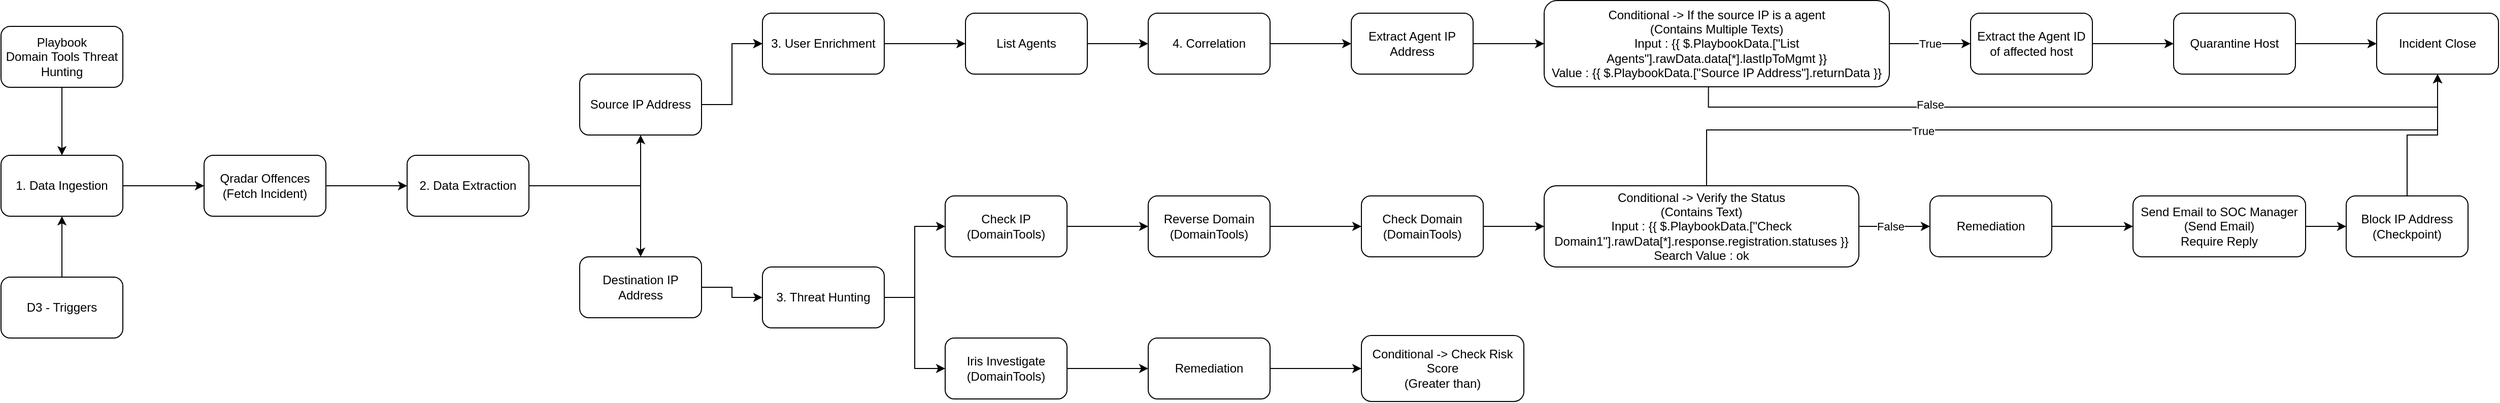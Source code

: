 <mxfile version="22.0.0" type="github">
  <diagram name="Page-1" id="wvW3ehxdYdoYtSaxa3fH">
    <mxGraphModel dx="1247" dy="687" grid="1" gridSize="10" guides="1" tooltips="1" connect="1" arrows="1" fold="1" page="1" pageScale="1" pageWidth="850" pageHeight="1100" math="0" shadow="0">
      <root>
        <mxCell id="0" />
        <mxCell id="1" parent="0" />
        <mxCell id="StfwGNy7qWY20ujgkw8x-3" value="" style="edgeStyle=orthogonalEdgeStyle;rounded=0;orthogonalLoop=1;jettySize=auto;html=1;" parent="1" source="StfwGNy7qWY20ujgkw8x-1" target="StfwGNy7qWY20ujgkw8x-2" edge="1">
          <mxGeometry relative="1" as="geometry" />
        </mxCell>
        <mxCell id="StfwGNy7qWY20ujgkw8x-1" value="1. Data Ingestion" style="rounded=1;whiteSpace=wrap;html=1;" parent="1" vertex="1">
          <mxGeometry x="40" y="190" width="120" height="60" as="geometry" />
        </mxCell>
        <mxCell id="StfwGNy7qWY20ujgkw8x-5" value="" style="edgeStyle=orthogonalEdgeStyle;rounded=0;orthogonalLoop=1;jettySize=auto;html=1;" parent="1" source="StfwGNy7qWY20ujgkw8x-2" target="StfwGNy7qWY20ujgkw8x-4" edge="1">
          <mxGeometry relative="1" as="geometry" />
        </mxCell>
        <mxCell id="StfwGNy7qWY20ujgkw8x-2" value="Qradar Offences&lt;br&gt;(Fetch Incident)" style="whiteSpace=wrap;html=1;rounded=1;" parent="1" vertex="1">
          <mxGeometry x="240" y="190" width="120" height="60" as="geometry" />
        </mxCell>
        <mxCell id="StfwGNy7qWY20ujgkw8x-7" value="" style="edgeStyle=orthogonalEdgeStyle;rounded=0;orthogonalLoop=1;jettySize=auto;html=1;" parent="1" source="StfwGNy7qWY20ujgkw8x-4" target="StfwGNy7qWY20ujgkw8x-6" edge="1">
          <mxGeometry relative="1" as="geometry" />
        </mxCell>
        <mxCell id="StfwGNy7qWY20ujgkw8x-9" value="" style="edgeStyle=orthogonalEdgeStyle;rounded=0;orthogonalLoop=1;jettySize=auto;html=1;" parent="1" source="StfwGNy7qWY20ujgkw8x-4" target="StfwGNy7qWY20ujgkw8x-8" edge="1">
          <mxGeometry relative="1" as="geometry" />
        </mxCell>
        <mxCell id="StfwGNy7qWY20ujgkw8x-4" value="2. Data Extraction" style="whiteSpace=wrap;html=1;rounded=1;" parent="1" vertex="1">
          <mxGeometry x="440" y="190" width="120" height="60" as="geometry" />
        </mxCell>
        <mxCell id="QZf3iz8cE-q2q2WU4exR-6" value="" style="edgeStyle=orthogonalEdgeStyle;rounded=0;orthogonalLoop=1;jettySize=auto;html=1;" edge="1" parent="1" source="StfwGNy7qWY20ujgkw8x-6" target="QZf3iz8cE-q2q2WU4exR-5">
          <mxGeometry relative="1" as="geometry" />
        </mxCell>
        <mxCell id="StfwGNy7qWY20ujgkw8x-6" value="Destination IP Address" style="whiteSpace=wrap;html=1;rounded=1;" parent="1" vertex="1">
          <mxGeometry x="610" y="290" width="120" height="60" as="geometry" />
        </mxCell>
        <mxCell id="StfwGNy7qWY20ujgkw8x-11" value="" style="edgeStyle=orthogonalEdgeStyle;rounded=0;orthogonalLoop=1;jettySize=auto;html=1;" parent="1" source="StfwGNy7qWY20ujgkw8x-8" target="StfwGNy7qWY20ujgkw8x-10" edge="1">
          <mxGeometry relative="1" as="geometry" />
        </mxCell>
        <mxCell id="StfwGNy7qWY20ujgkw8x-12" value="" style="edgeStyle=orthogonalEdgeStyle;rounded=0;orthogonalLoop=1;jettySize=auto;html=1;" parent="1" source="StfwGNy7qWY20ujgkw8x-8" target="StfwGNy7qWY20ujgkw8x-10" edge="1">
          <mxGeometry relative="1" as="geometry" />
        </mxCell>
        <mxCell id="StfwGNy7qWY20ujgkw8x-8" value="Source IP Address" style="whiteSpace=wrap;html=1;rounded=1;" parent="1" vertex="1">
          <mxGeometry x="610" y="110" width="120" height="60" as="geometry" />
        </mxCell>
        <mxCell id="StfwGNy7qWY20ujgkw8x-14" value="" style="edgeStyle=orthogonalEdgeStyle;rounded=0;orthogonalLoop=1;jettySize=auto;html=1;" parent="1" source="StfwGNy7qWY20ujgkw8x-10" target="StfwGNy7qWY20ujgkw8x-13" edge="1">
          <mxGeometry relative="1" as="geometry" />
        </mxCell>
        <mxCell id="StfwGNy7qWY20ujgkw8x-10" value="3. User Enrichment" style="whiteSpace=wrap;html=1;rounded=1;" parent="1" vertex="1">
          <mxGeometry x="790" y="50" width="120" height="60" as="geometry" />
        </mxCell>
        <mxCell id="StfwGNy7qWY20ujgkw8x-16" value="" style="edgeStyle=orthogonalEdgeStyle;rounded=0;orthogonalLoop=1;jettySize=auto;html=1;" parent="1" source="StfwGNy7qWY20ujgkw8x-13" target="StfwGNy7qWY20ujgkw8x-15" edge="1">
          <mxGeometry relative="1" as="geometry" />
        </mxCell>
        <mxCell id="StfwGNy7qWY20ujgkw8x-13" value="List Agents" style="whiteSpace=wrap;html=1;rounded=1;" parent="1" vertex="1">
          <mxGeometry x="990" y="50" width="120" height="60" as="geometry" />
        </mxCell>
        <mxCell id="StfwGNy7qWY20ujgkw8x-18" value="" style="edgeStyle=orthogonalEdgeStyle;rounded=0;orthogonalLoop=1;jettySize=auto;html=1;" parent="1" source="StfwGNy7qWY20ujgkw8x-15" target="StfwGNy7qWY20ujgkw8x-17" edge="1">
          <mxGeometry relative="1" as="geometry" />
        </mxCell>
        <mxCell id="StfwGNy7qWY20ujgkw8x-15" value="4. Correlation" style="whiteSpace=wrap;html=1;rounded=1;" parent="1" vertex="1">
          <mxGeometry x="1170" y="50" width="120" height="60" as="geometry" />
        </mxCell>
        <mxCell id="StfwGNy7qWY20ujgkw8x-20" value="" style="edgeStyle=orthogonalEdgeStyle;rounded=0;orthogonalLoop=1;jettySize=auto;html=1;" parent="1" source="StfwGNy7qWY20ujgkw8x-17" target="StfwGNy7qWY20ujgkw8x-19" edge="1">
          <mxGeometry relative="1" as="geometry" />
        </mxCell>
        <mxCell id="StfwGNy7qWY20ujgkw8x-17" value="Extract Agent IP Address" style="whiteSpace=wrap;html=1;rounded=1;" parent="1" vertex="1">
          <mxGeometry x="1370" y="50" width="120" height="60" as="geometry" />
        </mxCell>
        <mxCell id="StfwGNy7qWY20ujgkw8x-22" value="" style="edgeStyle=orthogonalEdgeStyle;rounded=0;orthogonalLoop=1;jettySize=auto;html=1;" parent="1" source="StfwGNy7qWY20ujgkw8x-19" target="StfwGNy7qWY20ujgkw8x-21" edge="1">
          <mxGeometry relative="1" as="geometry" />
        </mxCell>
        <mxCell id="QZf3iz8cE-q2q2WU4exR-28" value="True" style="edgeLabel;html=1;align=center;verticalAlign=middle;resizable=0;points=[];" vertex="1" connectable="0" parent="StfwGNy7qWY20ujgkw8x-22">
          <mxGeometry x="0.4" relative="1" as="geometry">
            <mxPoint x="-16" as="offset" />
          </mxGeometry>
        </mxCell>
        <mxCell id="QZf3iz8cE-q2q2WU4exR-29" style="edgeStyle=orthogonalEdgeStyle;rounded=0;orthogonalLoop=1;jettySize=auto;html=1;entryX=0.5;entryY=1;entryDx=0;entryDy=0;exitX=0.476;exitY=1.006;exitDx=0;exitDy=0;exitPerimeter=0;" edge="1" parent="1" source="StfwGNy7qWY20ujgkw8x-19" target="StfwGNy7qWY20ujgkw8x-25">
          <mxGeometry relative="1" as="geometry">
            <mxPoint x="1820" y="170" as="sourcePoint" />
            <mxPoint x="2360" y="200" as="targetPoint" />
          </mxGeometry>
        </mxCell>
        <mxCell id="QZf3iz8cE-q2q2WU4exR-30" value="False" style="edgeLabel;html=1;align=center;verticalAlign=middle;resizable=0;points=[];" vertex="1" connectable="0" parent="QZf3iz8cE-q2q2WU4exR-29">
          <mxGeometry x="-0.339" relative="1" as="geometry">
            <mxPoint x="-17" y="-3" as="offset" />
          </mxGeometry>
        </mxCell>
        <mxCell id="StfwGNy7qWY20ujgkw8x-19" value="Conditional -&amp;gt; If the source IP is a agent&lt;br&gt;(Contains Multiple Texts)&lt;br&gt;Input :&amp;nbsp;{{ $.PlaybookData.[&quot;List Agents&quot;].rawData.data[*].lastIpToMgmt }}&lt;br&gt;Value : {{ $.PlaybookData.[&quot;Source IP Address&quot;].returnData }}" style="whiteSpace=wrap;html=1;rounded=1;" parent="1" vertex="1">
          <mxGeometry x="1560" y="37.5" width="340" height="85" as="geometry" />
        </mxCell>
        <mxCell id="StfwGNy7qWY20ujgkw8x-24" value="" style="edgeStyle=orthogonalEdgeStyle;rounded=0;orthogonalLoop=1;jettySize=auto;html=1;" parent="1" source="StfwGNy7qWY20ujgkw8x-21" target="StfwGNy7qWY20ujgkw8x-23" edge="1">
          <mxGeometry relative="1" as="geometry" />
        </mxCell>
        <mxCell id="StfwGNy7qWY20ujgkw8x-21" value="Extract the Agent ID of affected host" style="whiteSpace=wrap;html=1;rounded=1;" parent="1" vertex="1">
          <mxGeometry x="1980" y="50" width="120" height="60" as="geometry" />
        </mxCell>
        <mxCell id="StfwGNy7qWY20ujgkw8x-26" value="" style="edgeStyle=orthogonalEdgeStyle;rounded=0;orthogonalLoop=1;jettySize=auto;html=1;" parent="1" source="StfwGNy7qWY20ujgkw8x-23" target="StfwGNy7qWY20ujgkw8x-25" edge="1">
          <mxGeometry relative="1" as="geometry" />
        </mxCell>
        <mxCell id="StfwGNy7qWY20ujgkw8x-23" value="Quarantine Host" style="whiteSpace=wrap;html=1;rounded=1;" parent="1" vertex="1">
          <mxGeometry x="2180" y="50" width="120" height="60" as="geometry" />
        </mxCell>
        <mxCell id="StfwGNy7qWY20ujgkw8x-25" value="Incident Close" style="whiteSpace=wrap;html=1;rounded=1;" parent="1" vertex="1">
          <mxGeometry x="2380" y="50" width="120" height="60" as="geometry" />
        </mxCell>
        <mxCell id="QZf3iz8cE-q2q2WU4exR-2" value="" style="edgeStyle=orthogonalEdgeStyle;rounded=0;orthogonalLoop=1;jettySize=auto;html=1;" edge="1" parent="1" source="QZf3iz8cE-q2q2WU4exR-1" target="StfwGNy7qWY20ujgkw8x-1">
          <mxGeometry relative="1" as="geometry" />
        </mxCell>
        <mxCell id="QZf3iz8cE-q2q2WU4exR-1" value="Playbook&lt;br&gt;Domain Tools Threat Hunting" style="rounded=1;whiteSpace=wrap;html=1;" vertex="1" parent="1">
          <mxGeometry x="40" y="63" width="120" height="60" as="geometry" />
        </mxCell>
        <mxCell id="QZf3iz8cE-q2q2WU4exR-4" value="" style="edgeStyle=orthogonalEdgeStyle;rounded=0;orthogonalLoop=1;jettySize=auto;html=1;" edge="1" parent="1" source="QZf3iz8cE-q2q2WU4exR-3" target="StfwGNy7qWY20ujgkw8x-1">
          <mxGeometry relative="1" as="geometry" />
        </mxCell>
        <mxCell id="QZf3iz8cE-q2q2WU4exR-3" value="D3 - Triggers" style="rounded=1;whiteSpace=wrap;html=1;" vertex="1" parent="1">
          <mxGeometry x="40" y="310" width="120" height="60" as="geometry" />
        </mxCell>
        <mxCell id="QZf3iz8cE-q2q2WU4exR-12" style="edgeStyle=orthogonalEdgeStyle;rounded=0;orthogonalLoop=1;jettySize=auto;html=1;entryX=0;entryY=0.5;entryDx=0;entryDy=0;" edge="1" parent="1" source="QZf3iz8cE-q2q2WU4exR-5" target="QZf3iz8cE-q2q2WU4exR-14">
          <mxGeometry relative="1" as="geometry">
            <mxPoint x="970" y="365" as="targetPoint" />
          </mxGeometry>
        </mxCell>
        <mxCell id="QZf3iz8cE-q2q2WU4exR-15" style="edgeStyle=orthogonalEdgeStyle;rounded=0;orthogonalLoop=1;jettySize=auto;html=1;entryX=0;entryY=0.5;entryDx=0;entryDy=0;" edge="1" parent="1" source="QZf3iz8cE-q2q2WU4exR-5" target="QZf3iz8cE-q2q2WU4exR-7">
          <mxGeometry relative="1" as="geometry" />
        </mxCell>
        <mxCell id="QZf3iz8cE-q2q2WU4exR-5" value="3. Threat Hunting" style="whiteSpace=wrap;html=1;rounded=1;" vertex="1" parent="1">
          <mxGeometry x="790" y="300" width="120" height="60" as="geometry" />
        </mxCell>
        <mxCell id="QZf3iz8cE-q2q2WU4exR-21" value="" style="edgeStyle=orthogonalEdgeStyle;rounded=0;orthogonalLoop=1;jettySize=auto;html=1;" edge="1" parent="1" source="QZf3iz8cE-q2q2WU4exR-7" target="QZf3iz8cE-q2q2WU4exR-20">
          <mxGeometry relative="1" as="geometry" />
        </mxCell>
        <mxCell id="QZf3iz8cE-q2q2WU4exR-7" value="Check IP&lt;br&gt;(DomainTools)" style="whiteSpace=wrap;html=1;rounded=1;" vertex="1" parent="1">
          <mxGeometry x="970" y="230" width="120" height="60" as="geometry" />
        </mxCell>
        <mxCell id="QZf3iz8cE-q2q2WU4exR-17" value="" style="edgeStyle=orthogonalEdgeStyle;rounded=0;orthogonalLoop=1;jettySize=auto;html=1;" edge="1" parent="1" source="QZf3iz8cE-q2q2WU4exR-14" target="QZf3iz8cE-q2q2WU4exR-16">
          <mxGeometry relative="1" as="geometry" />
        </mxCell>
        <mxCell id="QZf3iz8cE-q2q2WU4exR-14" value="Iris Investigate&lt;br&gt;(DomainTools)" style="rounded=1;whiteSpace=wrap;html=1;" vertex="1" parent="1">
          <mxGeometry x="970" y="370" width="120" height="60" as="geometry" />
        </mxCell>
        <mxCell id="QZf3iz8cE-q2q2WU4exR-19" value="" style="edgeStyle=orthogonalEdgeStyle;rounded=0;orthogonalLoop=1;jettySize=auto;html=1;" edge="1" parent="1" source="QZf3iz8cE-q2q2WU4exR-16" target="QZf3iz8cE-q2q2WU4exR-18">
          <mxGeometry relative="1" as="geometry" />
        </mxCell>
        <mxCell id="QZf3iz8cE-q2q2WU4exR-16" value="Remediation" style="whiteSpace=wrap;html=1;rounded=1;" vertex="1" parent="1">
          <mxGeometry x="1170" y="370" width="120" height="60" as="geometry" />
        </mxCell>
        <mxCell id="QZf3iz8cE-q2q2WU4exR-18" value="Conditional -&amp;gt; Check Risk Score&lt;br style=&quot;border-color: var(--border-color);&quot;&gt;(Greater than)&lt;br style=&quot;border-color: var(--border-color);&quot;&gt;" style="whiteSpace=wrap;html=1;rounded=1;" vertex="1" parent="1">
          <mxGeometry x="1380" y="367.5" width="160" height="65" as="geometry" />
        </mxCell>
        <mxCell id="QZf3iz8cE-q2q2WU4exR-23" value="" style="edgeStyle=orthogonalEdgeStyle;rounded=0;orthogonalLoop=1;jettySize=auto;html=1;" edge="1" parent="1" source="QZf3iz8cE-q2q2WU4exR-20" target="QZf3iz8cE-q2q2WU4exR-22">
          <mxGeometry relative="1" as="geometry" />
        </mxCell>
        <mxCell id="QZf3iz8cE-q2q2WU4exR-20" value="Reverse Domain&lt;br&gt;(DomainTools)" style="whiteSpace=wrap;html=1;rounded=1;" vertex="1" parent="1">
          <mxGeometry x="1170" y="230" width="120" height="60" as="geometry" />
        </mxCell>
        <mxCell id="QZf3iz8cE-q2q2WU4exR-25" value="" style="edgeStyle=orthogonalEdgeStyle;rounded=0;orthogonalLoop=1;jettySize=auto;html=1;entryX=0;entryY=0.5;entryDx=0;entryDy=0;" edge="1" parent="1" source="QZf3iz8cE-q2q2WU4exR-22" target="QZf3iz8cE-q2q2WU4exR-26">
          <mxGeometry relative="1" as="geometry">
            <mxPoint x="1570" y="260" as="targetPoint" />
          </mxGeometry>
        </mxCell>
        <mxCell id="QZf3iz8cE-q2q2WU4exR-22" value="Check Domain&lt;br&gt;(DomainTools)" style="whiteSpace=wrap;html=1;rounded=1;" vertex="1" parent="1">
          <mxGeometry x="1380" y="230" width="120" height="60" as="geometry" />
        </mxCell>
        <mxCell id="QZf3iz8cE-q2q2WU4exR-32" value="" style="edgeStyle=orthogonalEdgeStyle;rounded=0;orthogonalLoop=1;jettySize=auto;html=1;" edge="1" parent="1" source="QZf3iz8cE-q2q2WU4exR-26" target="QZf3iz8cE-q2q2WU4exR-31">
          <mxGeometry relative="1" as="geometry" />
        </mxCell>
        <mxCell id="QZf3iz8cE-q2q2WU4exR-35" value="False" style="edgeLabel;html=1;align=center;verticalAlign=middle;resizable=0;points=[];" vertex="1" connectable="0" parent="QZf3iz8cE-q2q2WU4exR-32">
          <mxGeometry x="-0.321" relative="1" as="geometry">
            <mxPoint x="7" as="offset" />
          </mxGeometry>
        </mxCell>
        <mxCell id="QZf3iz8cE-q2q2WU4exR-40" style="edgeStyle=orthogonalEdgeStyle;rounded=0;orthogonalLoop=1;jettySize=auto;html=1;entryX=0.5;entryY=1;entryDx=0;entryDy=0;exitX=0.516;exitY=0;exitDx=0;exitDy=0;exitPerimeter=0;" edge="1" parent="1" source="QZf3iz8cE-q2q2WU4exR-26" target="StfwGNy7qWY20ujgkw8x-25">
          <mxGeometry relative="1" as="geometry">
            <mxPoint x="1710" y="190" as="sourcePoint" />
          </mxGeometry>
        </mxCell>
        <mxCell id="QZf3iz8cE-q2q2WU4exR-41" value="True" style="edgeLabel;html=1;align=center;verticalAlign=middle;resizable=0;points=[];" vertex="1" connectable="0" parent="QZf3iz8cE-q2q2WU4exR-40">
          <mxGeometry x="-0.356" y="-1" relative="1" as="geometry">
            <mxPoint as="offset" />
          </mxGeometry>
        </mxCell>
        <mxCell id="QZf3iz8cE-q2q2WU4exR-26" value="Conditional -&amp;gt;&amp;nbsp;Verify the Status&lt;br&gt;(Contains Text)&lt;br&gt;Input :&amp;nbsp;{{ $.PlaybookData.[&quot;Check Domain1&quot;].rawData[*].response.registration.statuses }}&lt;br&gt;Search Value : ok" style="rounded=1;whiteSpace=wrap;html=1;" vertex="1" parent="1">
          <mxGeometry x="1560" y="220" width="310" height="80" as="geometry" />
        </mxCell>
        <mxCell id="QZf3iz8cE-q2q2WU4exR-34" value="" style="edgeStyle=orthogonalEdgeStyle;rounded=0;orthogonalLoop=1;jettySize=auto;html=1;" edge="1" parent="1" source="QZf3iz8cE-q2q2WU4exR-31" target="QZf3iz8cE-q2q2WU4exR-33">
          <mxGeometry relative="1" as="geometry" />
        </mxCell>
        <mxCell id="QZf3iz8cE-q2q2WU4exR-31" value="Remediation" style="whiteSpace=wrap;html=1;rounded=1;" vertex="1" parent="1">
          <mxGeometry x="1940" y="230" width="120" height="60" as="geometry" />
        </mxCell>
        <mxCell id="QZf3iz8cE-q2q2WU4exR-37" value="" style="edgeStyle=orthogonalEdgeStyle;rounded=0;orthogonalLoop=1;jettySize=auto;html=1;" edge="1" parent="1" source="QZf3iz8cE-q2q2WU4exR-33" target="QZf3iz8cE-q2q2WU4exR-36">
          <mxGeometry relative="1" as="geometry" />
        </mxCell>
        <mxCell id="QZf3iz8cE-q2q2WU4exR-33" value="Send Email to SOC Manager&lt;br&gt;(Send Email)&lt;br&gt;Require Reply" style="whiteSpace=wrap;html=1;rounded=1;" vertex="1" parent="1">
          <mxGeometry x="2140" y="230" width="170" height="60" as="geometry" />
        </mxCell>
        <mxCell id="QZf3iz8cE-q2q2WU4exR-38" style="edgeStyle=orthogonalEdgeStyle;rounded=0;orthogonalLoop=1;jettySize=auto;html=1;entryX=0.5;entryY=1;entryDx=0;entryDy=0;" edge="1" parent="1" source="QZf3iz8cE-q2q2WU4exR-36" target="StfwGNy7qWY20ujgkw8x-25">
          <mxGeometry relative="1" as="geometry" />
        </mxCell>
        <mxCell id="QZf3iz8cE-q2q2WU4exR-36" value="Block IP Address&lt;br&gt;(Checkpoint)" style="whiteSpace=wrap;html=1;rounded=1;" vertex="1" parent="1">
          <mxGeometry x="2350" y="230" width="120" height="60" as="geometry" />
        </mxCell>
      </root>
    </mxGraphModel>
  </diagram>
</mxfile>
